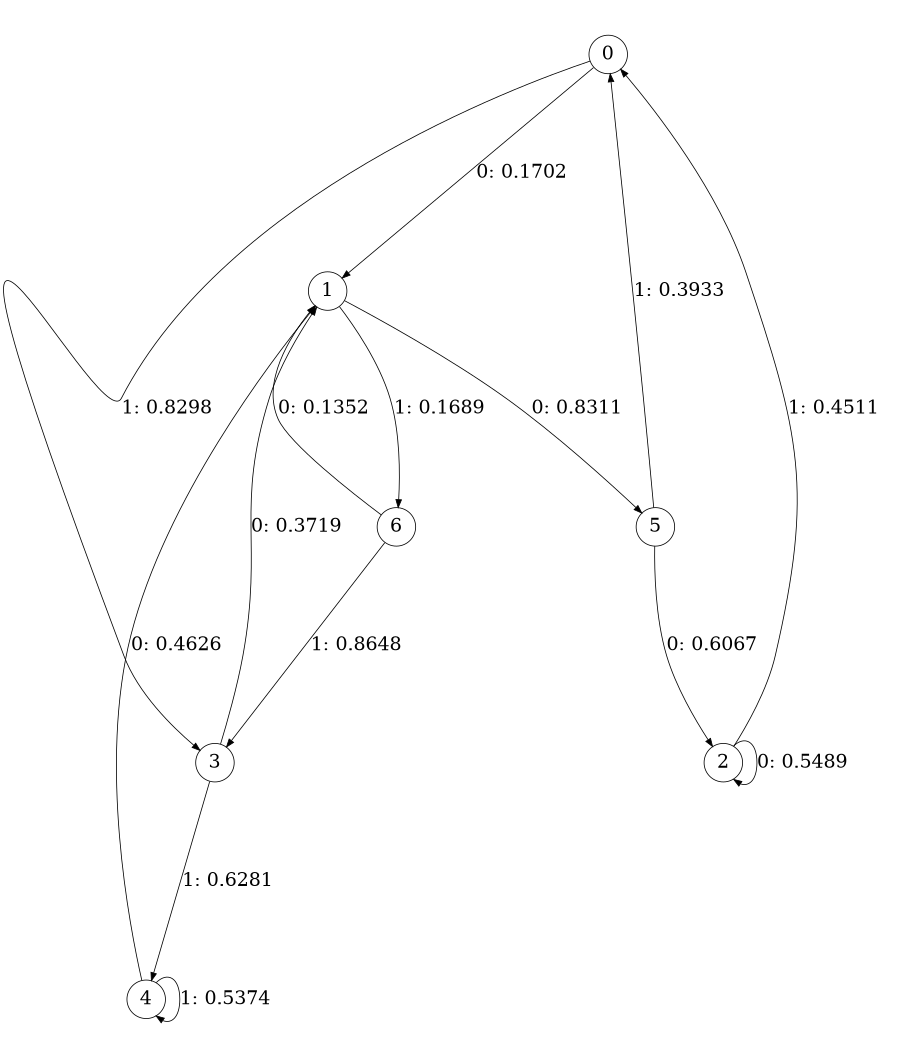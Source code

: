 digraph "ch22randomL3" {
size = "6,8.5";
ratio = "fill";
node [shape = circle];
node [fontsize = 24];
edge [fontsize = 24];
0 -> 1 [label = "0: 0.1702   "];
0 -> 3 [label = "1: 0.8298   "];
1 -> 5 [label = "0: 0.8311   "];
1 -> 6 [label = "1: 0.1689   "];
2 -> 2 [label = "0: 0.5489   "];
2 -> 0 [label = "1: 0.4511   "];
3 -> 1 [label = "0: 0.3719   "];
3 -> 4 [label = "1: 0.6281   "];
4 -> 1 [label = "0: 0.4626   "];
4 -> 4 [label = "1: 0.5374   "];
5 -> 2 [label = "0: 0.6067   "];
5 -> 0 [label = "1: 0.3933   "];
6 -> 1 [label = "0: 0.1352   "];
6 -> 3 [label = "1: 0.8648   "];
}